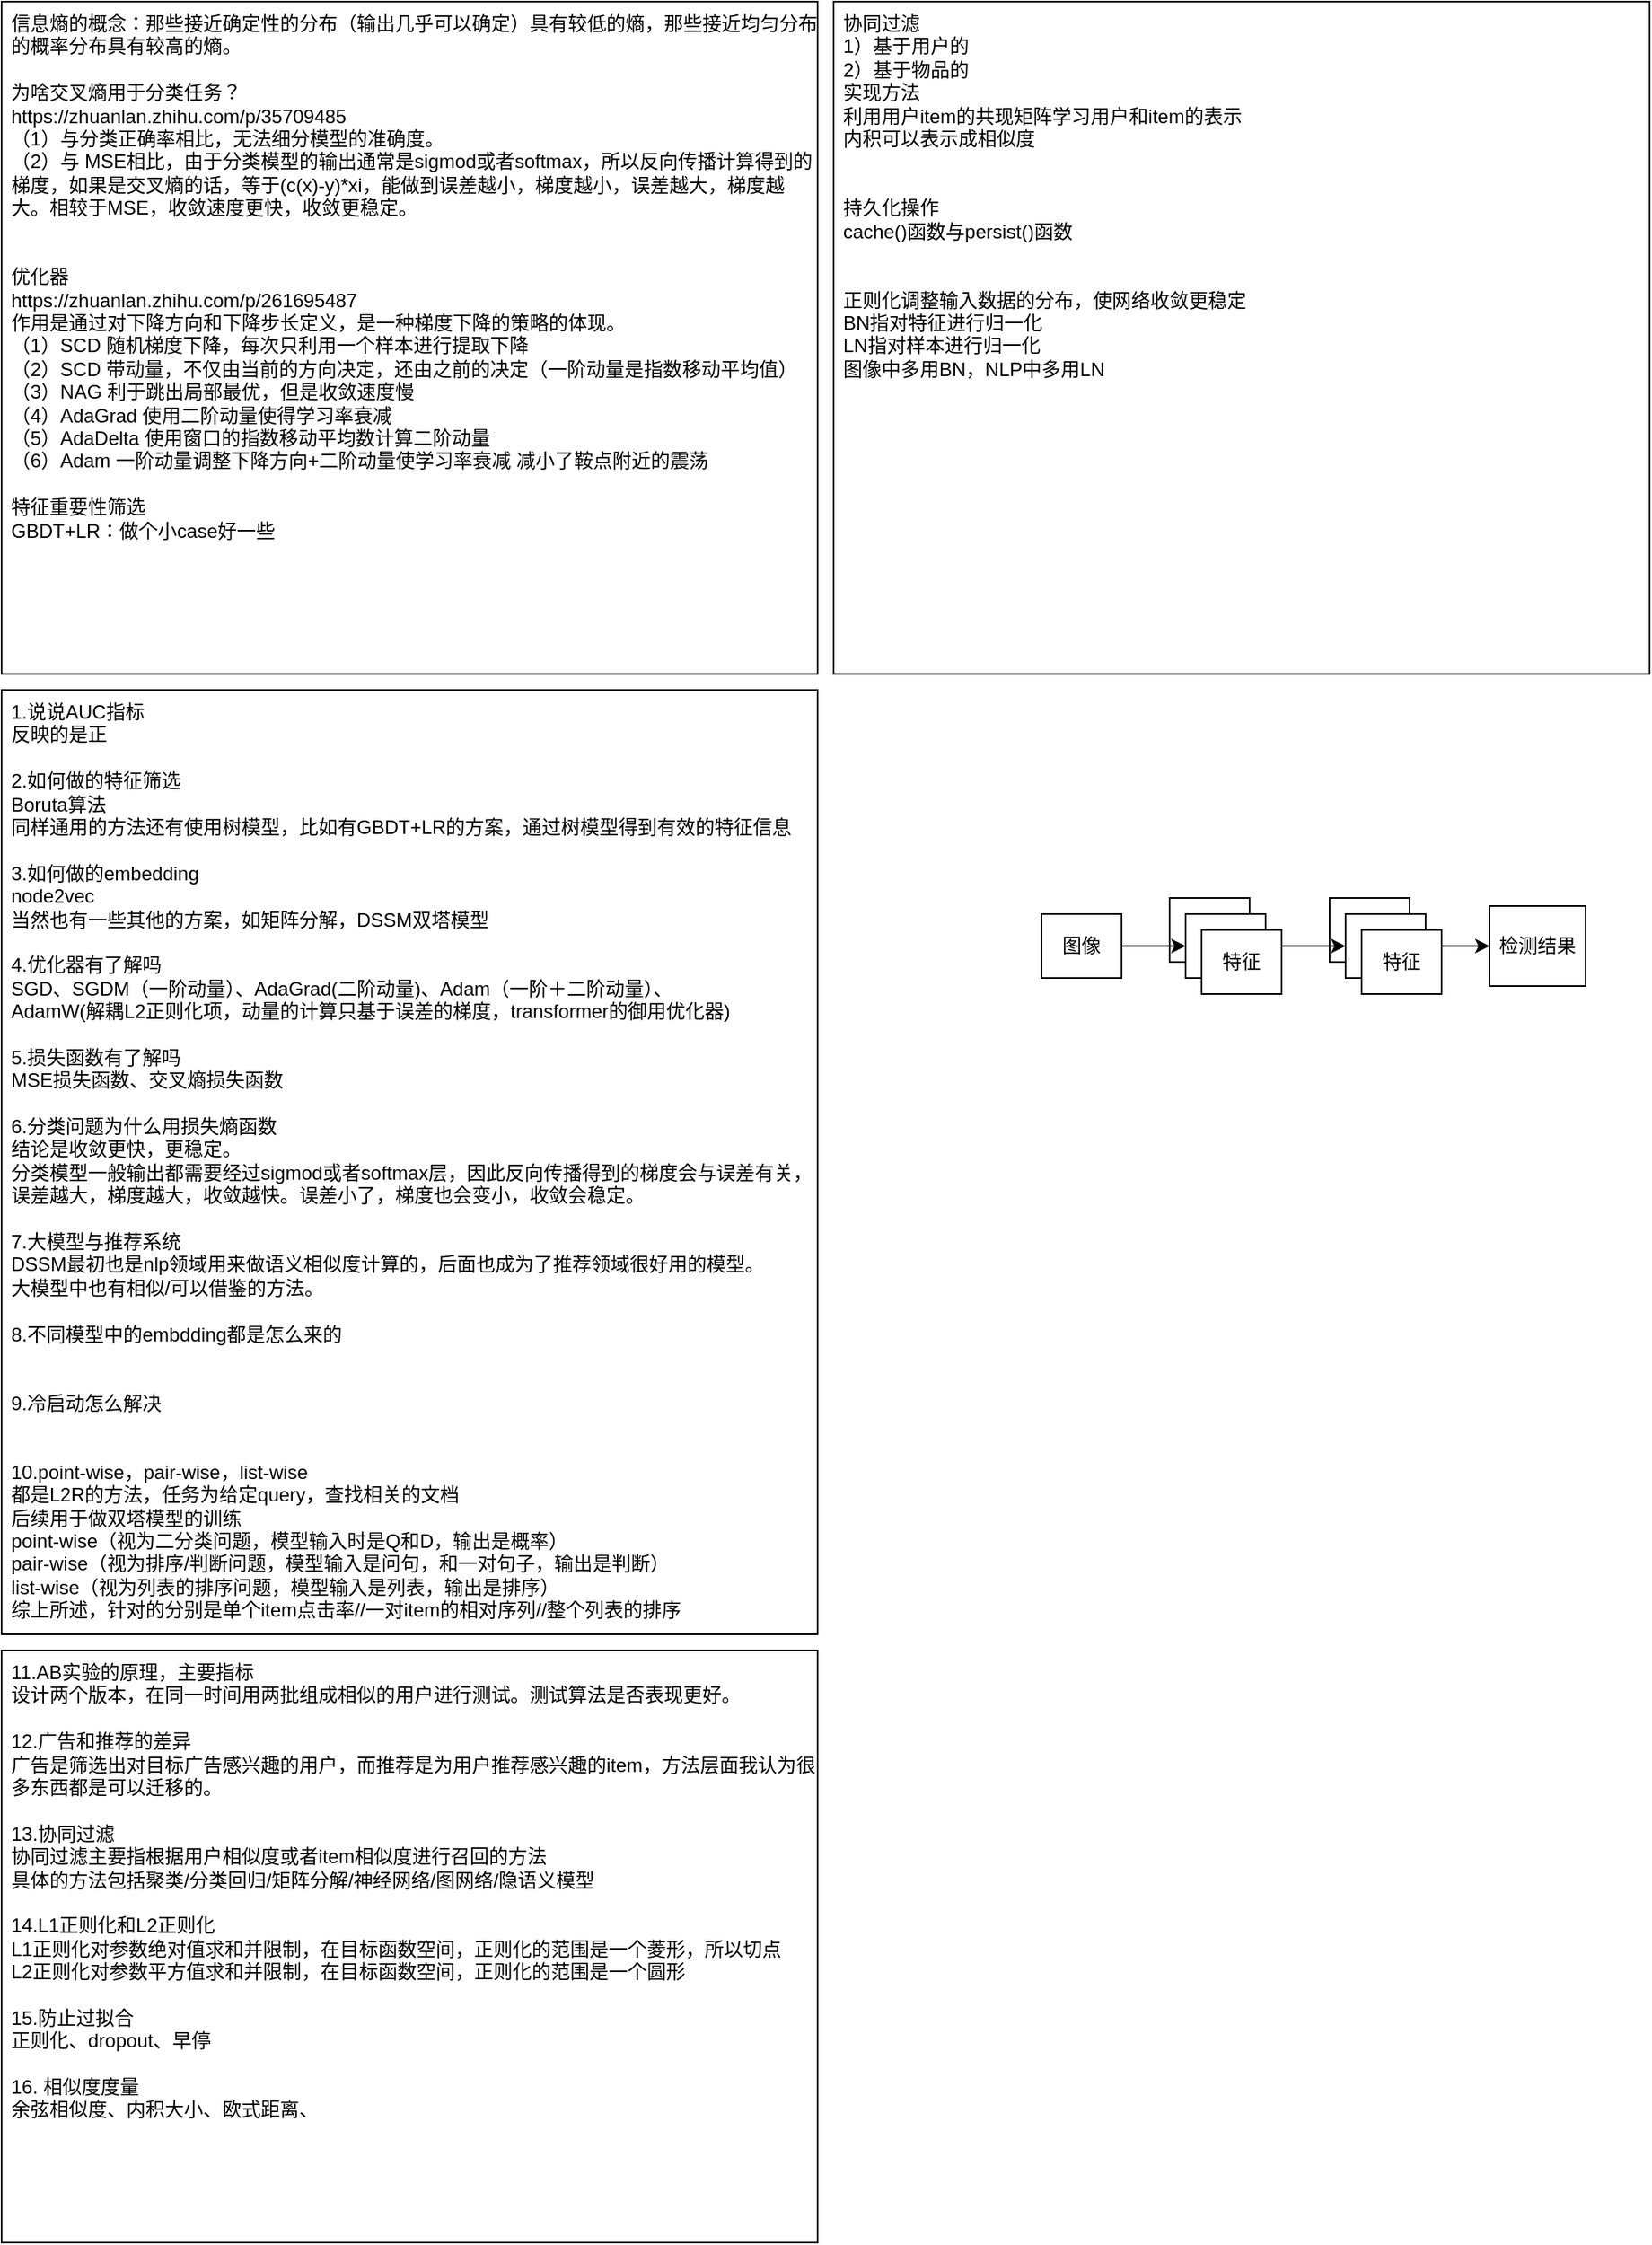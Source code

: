 <mxfile version="24.7.10">
  <diagram name="第 1 页" id="iWVoZDMzAQuaJpYY_TNt">
    <mxGraphModel dx="1592" dy="833" grid="1" gridSize="10" guides="1" tooltips="1" connect="1" arrows="1" fold="1" page="0" pageScale="1" pageWidth="827" pageHeight="1169" math="0" shadow="0">
      <root>
        <mxCell id="0" />
        <mxCell id="1" parent="0" />
        <mxCell id="b7tHHqhXRkNEzGU3USus-7" value="图像" style="rounded=0;whiteSpace=wrap;html=1;" vertex="1" parent="1">
          <mxGeometry x="270" y="540" width="50" height="40" as="geometry" />
        </mxCell>
        <mxCell id="b7tHHqhXRkNEzGU3USus-3" value="图像" style="rounded=0;whiteSpace=wrap;html=1;" vertex="1" parent="1">
          <mxGeometry x="170" y="540" width="50" height="40" as="geometry" />
        </mxCell>
        <mxCell id="mPcpz4siuyIrg-kaVJwC-1" value="协同过滤&lt;div&gt;1）基于用户的&lt;/div&gt;&lt;div&gt;2）基于物品的&lt;/div&gt;&lt;div&gt;实现方法&lt;/div&gt;&lt;div&gt;利用用户item的共现矩阵学习用户和item的表示&lt;/div&gt;&lt;div&gt;内积可以表示成相似度&lt;/div&gt;&lt;div&gt;&lt;br&gt;&lt;/div&gt;&lt;div&gt;&lt;br&gt;&lt;/div&gt;&lt;div&gt;持久化操作&lt;/div&gt;&lt;div&gt;cache()函数与persist()函数&lt;/div&gt;&lt;div&gt;&lt;br&gt;&lt;/div&gt;&lt;div&gt;&lt;br&gt;&lt;/div&gt;&lt;div&gt;正则化调整输入数据的分布，使网络收敛更稳定&lt;/div&gt;&lt;div&gt;BN指对特征进行归一化&lt;/div&gt;&lt;div&gt;LN指对样本进行归一化&lt;/div&gt;&lt;div&gt;图像中多用BN，NLP中多用LN&lt;/div&gt;&lt;div&gt;&lt;br&gt;&lt;/div&gt;" style="rounded=0;whiteSpace=wrap;html=1;align=left;verticalAlign=top;spacingLeft=4;" parent="1" vertex="1">
          <mxGeometry x="-40" y="-20" width="510" height="420" as="geometry" />
        </mxCell>
        <mxCell id="Wk424I4RCr_Jomv0QLjG-1" value="&lt;div&gt;信息熵的概念：那些接近确定性的分布（输出几乎可以确定）具有较低的熵，那些接近均匀分布的概率分布具有较高的熵。&lt;/div&gt;&lt;div&gt;&lt;br&gt;&lt;/div&gt;&lt;div&gt;为啥交叉熵用于分类任务？&lt;/div&gt;&lt;div&gt;https://zhuanlan.zhihu.com/p/35709485&lt;br&gt;&lt;/div&gt;&lt;div&gt;（1）与分类正确率相比，无法细分模型的准确度。&lt;/div&gt;&lt;div&gt;（2）与 MSE相比，由于分类模型的输出通常是sigmod或者softmax，所以反向传播计算得到的梯度，如果是交叉熵的话，等于(c(x)-y)*xi，能做到误差越小，梯度越小，误差越大，梯度越大。相较于MSE，收敛速度更快，收敛更稳定。&lt;/div&gt;&lt;div&gt;&lt;br&gt;&lt;/div&gt;&lt;div&gt;&lt;br&gt;&lt;/div&gt;&lt;div&gt;优化器&lt;/div&gt;&lt;div&gt;https://zhuanlan.zhihu.com/p/261695487&lt;br&gt;&lt;/div&gt;&lt;div&gt;作用是通过对下降方向和下降步长定义，是一种梯度下降的策略的体现。&lt;/div&gt;&lt;div&gt;（1）SCD 随机梯度下降，每次只利用一个样本进行提取下降&lt;/div&gt;&lt;div&gt;（2）SCD 带动量，不仅由当前的方向决定，还由之前的决定（一阶动量是指数移动平均值）&lt;/div&gt;&lt;div&gt;（3）NAG 利于跳出局部最优，但是收敛速度慢&lt;/div&gt;&lt;div&gt;（4）AdaGrad 使用二阶动量使得学习率衰减&lt;/div&gt;&lt;div&gt;（5）AdaDelta 使用窗口的指数移动平均数计算二阶动量&lt;/div&gt;&lt;div&gt;（6）Adam 一阶动量调整下降方向+二阶动量使学习率衰减 减小了鞍点附近的震荡&lt;/div&gt;&lt;div&gt;&lt;br&gt;&lt;/div&gt;&lt;div&gt;特征重要性筛选&lt;/div&gt;&lt;div&gt;GBDT+LR：做个小case好一些&lt;/div&gt;&lt;div&gt;&lt;br&gt;&lt;/div&gt;&lt;div&gt;&lt;br&gt;&lt;/div&gt;&lt;div&gt;&lt;br&gt;&lt;/div&gt;" style="rounded=0;whiteSpace=wrap;html=1;align=left;verticalAlign=top;spacingLeft=4;" parent="1" vertex="1">
          <mxGeometry x="-560" y="-20" width="510" height="420" as="geometry" />
        </mxCell>
        <mxCell id="xFfinqP3kLWbWLSmUtOE-1" value="&lt;div&gt;1.说说AUC指标&lt;/div&gt;&lt;div&gt;反映的是正&lt;/div&gt;&lt;div&gt;&lt;br&gt;&lt;/div&gt;&lt;div&gt;2.如何做的特征筛选&lt;/div&gt;&lt;div&gt;Boruta算法&lt;/div&gt;&lt;div&gt;同样通用的方法还有使用树模型，比如有GBDT+LR的方案，通过树模型得到有效的特征信息&lt;/div&gt;&lt;div&gt;&lt;br&gt;&lt;/div&gt;&lt;div&gt;3.如何做的embedding&lt;/div&gt;&lt;div&gt;node2vec&lt;/div&gt;&lt;div&gt;当然也有一些其他的方案，如矩阵分解，DSSM双塔模型&lt;/div&gt;&lt;div&gt;&lt;br&gt;&lt;/div&gt;&lt;div&gt;4.优化器有了解吗&lt;/div&gt;&lt;div&gt;SGD、SGDM（一阶动量）、AdaGrad(二阶动量)、Adam（一阶＋二阶动量）、&lt;/div&gt;&lt;div&gt;AdamW(解耦L2正则化项，动量的计算只基于误差的梯度，transformer的御用优化器)&lt;/div&gt;&lt;div&gt;&lt;br&gt;&lt;/div&gt;&lt;div&gt;5.损失函数有了解吗&lt;/div&gt;&lt;div&gt;MSE损失函数、交叉熵损失函数&lt;/div&gt;&lt;div&gt;&lt;br&gt;&lt;/div&gt;&lt;div&gt;6.分类问题为什么用损失熵函数&lt;/div&gt;&lt;div&gt;结论是收敛更快，更稳定。&lt;/div&gt;&lt;div&gt;分类模型一般输出都需要经过sigmod或者softmax层，因此反向传播得到的梯度会与误差有关，误差越大，梯度越大，收敛越快。误差小了，梯度也会变小，收敛会稳定。&lt;/div&gt;&lt;div&gt;&lt;br&gt;&lt;/div&gt;&lt;div&gt;7.大模型与推荐系统&lt;/div&gt;&lt;div&gt;DSSM最初也是nlp领域用来做语义相似度计算的，后面也成为了推荐领域很好用的模型。&lt;br&gt;&lt;/div&gt;&lt;div&gt;大模型中也有相似/可以借鉴的方法。&lt;/div&gt;&lt;div&gt;&lt;br&gt;&lt;/div&gt;&lt;div&gt;8.不同模型中的embdding都是怎么来的&lt;/div&gt;&lt;div&gt;&lt;br&gt;&lt;/div&gt;&lt;div&gt;&lt;br&gt;&lt;/div&gt;&lt;div&gt;9.冷启动怎么解决&lt;/div&gt;&lt;div&gt;&lt;br&gt;&lt;/div&gt;&lt;div&gt;&lt;br&gt;&lt;/div&gt;&lt;div&gt;&lt;div&gt;10.point-wise，pair-wise，list-wise&lt;/div&gt;&lt;div&gt;都是L2R的方法，任务为给定query，查找相关的文档&lt;/div&gt;&lt;div&gt;后续用于做双塔模型的训练&lt;/div&gt;&lt;div&gt;point-wise（视为二分类问题，模型输入时是Q和D，输出是概率）&lt;/div&gt;&lt;div&gt;pair-wise（视为排序/判断问题，模型输入是问句，和一对句子，输出是判断）&lt;/div&gt;&lt;div&gt;list-wise（视为列表的排序问题，模型输入是列表，输出是排序）&lt;/div&gt;&lt;div&gt;综上所述，针对的分别是单个item点击率//一对item的相对序列//整个列表的排序&lt;/div&gt;&lt;/div&gt;" style="rounded=0;whiteSpace=wrap;html=1;align=left;verticalAlign=top;spacingLeft=4;" parent="1" vertex="1">
          <mxGeometry x="-560" y="410" width="510" height="590" as="geometry" />
        </mxCell>
        <mxCell id="gYjdo5LkGyjOPkKGAcT3-1" value="&lt;div&gt;&lt;span style=&quot;background-color: initial;&quot;&gt;11.AB实验的原理，主要指标&lt;/span&gt;&lt;br&gt;&lt;/div&gt;&lt;div&gt;设计两个版本，在同一时间用两批组成相似的用户进行测试。测试算法是否表现更好。&lt;/div&gt;&lt;div&gt;&lt;br&gt;&lt;/div&gt;&lt;div&gt;12.广告和推荐的差异&lt;/div&gt;&lt;div&gt;广告是筛选出对目标广告感兴趣的用户，而推荐是为用户推荐感兴趣的item，方法层面我认为很多东西都是可以迁移的。&lt;/div&gt;&lt;div&gt;&lt;br&gt;&lt;/div&gt;&lt;div&gt;13.协同过滤&lt;/div&gt;&lt;div&gt;协同过滤主要指根据用户相似度或者item相似度进行召回的方法&lt;/div&gt;&lt;div&gt;具体的方法包括聚类/分类回归/矩阵分解/神经网络/图网络/隐语义模型&lt;/div&gt;&lt;div&gt;&lt;br&gt;&lt;/div&gt;&lt;div&gt;14.L1正则化和L2正则化&lt;/div&gt;&lt;div&gt;L1正则化对参数绝对值求和并限制，在目标函数空间，正则化的范围是一个菱形，所以切点&lt;/div&gt;&lt;div&gt;L2正则化对参数平方值求和并限制，在目标函数空间，正则化的范围是一个圆形&lt;/div&gt;&lt;div&gt;&lt;br&gt;&lt;/div&gt;&lt;div&gt;15.防止过拟合&lt;/div&gt;&lt;div&gt;正则化、dropout、早停&lt;/div&gt;&lt;div&gt;&lt;br&gt;&lt;/div&gt;&lt;div&gt;16. 相似度度量&lt;/div&gt;&lt;div&gt;余弦相似度、内积大小、欧式距离、&lt;/div&gt;" style="rounded=0;whiteSpace=wrap;html=1;align=left;verticalAlign=top;spacingLeft=4;" parent="1" vertex="1">
          <mxGeometry x="-560" y="1010" width="510" height="370" as="geometry" />
        </mxCell>
        <mxCell id="b7tHHqhXRkNEzGU3USus-10" style="edgeStyle=orthogonalEdgeStyle;rounded=0;orthogonalLoop=1;jettySize=auto;html=1;exitX=1;exitY=0.5;exitDx=0;exitDy=0;entryX=0;entryY=0.5;entryDx=0;entryDy=0;" edge="1" parent="1" source="b7tHHqhXRkNEzGU3USus-2" target="b7tHHqhXRkNEzGU3USus-5">
          <mxGeometry relative="1" as="geometry" />
        </mxCell>
        <mxCell id="b7tHHqhXRkNEzGU3USus-2" value="图像" style="rounded=0;whiteSpace=wrap;html=1;" vertex="1" parent="1">
          <mxGeometry x="90" y="550" width="50" height="40" as="geometry" />
        </mxCell>
        <mxCell id="b7tHHqhXRkNEzGU3USus-11" style="edgeStyle=orthogonalEdgeStyle;rounded=0;orthogonalLoop=1;jettySize=auto;html=1;exitX=1;exitY=0.5;exitDx=0;exitDy=0;entryX=0;entryY=0.5;entryDx=0;entryDy=0;" edge="1" parent="1" source="b7tHHqhXRkNEzGU3USus-5" target="b7tHHqhXRkNEzGU3USus-8">
          <mxGeometry relative="1" as="geometry" />
        </mxCell>
        <mxCell id="b7tHHqhXRkNEzGU3USus-5" value="图像" style="rounded=0;whiteSpace=wrap;html=1;" vertex="1" parent="1">
          <mxGeometry x="180" y="550" width="50" height="40" as="geometry" />
        </mxCell>
        <mxCell id="b7tHHqhXRkNEzGU3USus-6" value="特征" style="rounded=0;whiteSpace=wrap;html=1;" vertex="1" parent="1">
          <mxGeometry x="190" y="560" width="50" height="40" as="geometry" />
        </mxCell>
        <mxCell id="b7tHHqhXRkNEzGU3USus-14" style="edgeStyle=orthogonalEdgeStyle;rounded=0;orthogonalLoop=1;jettySize=auto;html=1;exitX=1;exitY=0.5;exitDx=0;exitDy=0;entryX=0;entryY=0.5;entryDx=0;entryDy=0;" edge="1" parent="1" source="b7tHHqhXRkNEzGU3USus-8" target="b7tHHqhXRkNEzGU3USus-13">
          <mxGeometry relative="1" as="geometry" />
        </mxCell>
        <mxCell id="b7tHHqhXRkNEzGU3USus-8" value="图像" style="rounded=0;whiteSpace=wrap;html=1;" vertex="1" parent="1">
          <mxGeometry x="280" y="550" width="50" height="40" as="geometry" />
        </mxCell>
        <mxCell id="b7tHHqhXRkNEzGU3USus-9" value="特征" style="rounded=0;whiteSpace=wrap;html=1;" vertex="1" parent="1">
          <mxGeometry x="290" y="560" width="50" height="40" as="geometry" />
        </mxCell>
        <mxCell id="b7tHHqhXRkNEzGU3USus-13" value="检测结果" style="rounded=0;whiteSpace=wrap;html=1;" vertex="1" parent="1">
          <mxGeometry x="370" y="545" width="60" height="50" as="geometry" />
        </mxCell>
      </root>
    </mxGraphModel>
  </diagram>
</mxfile>
